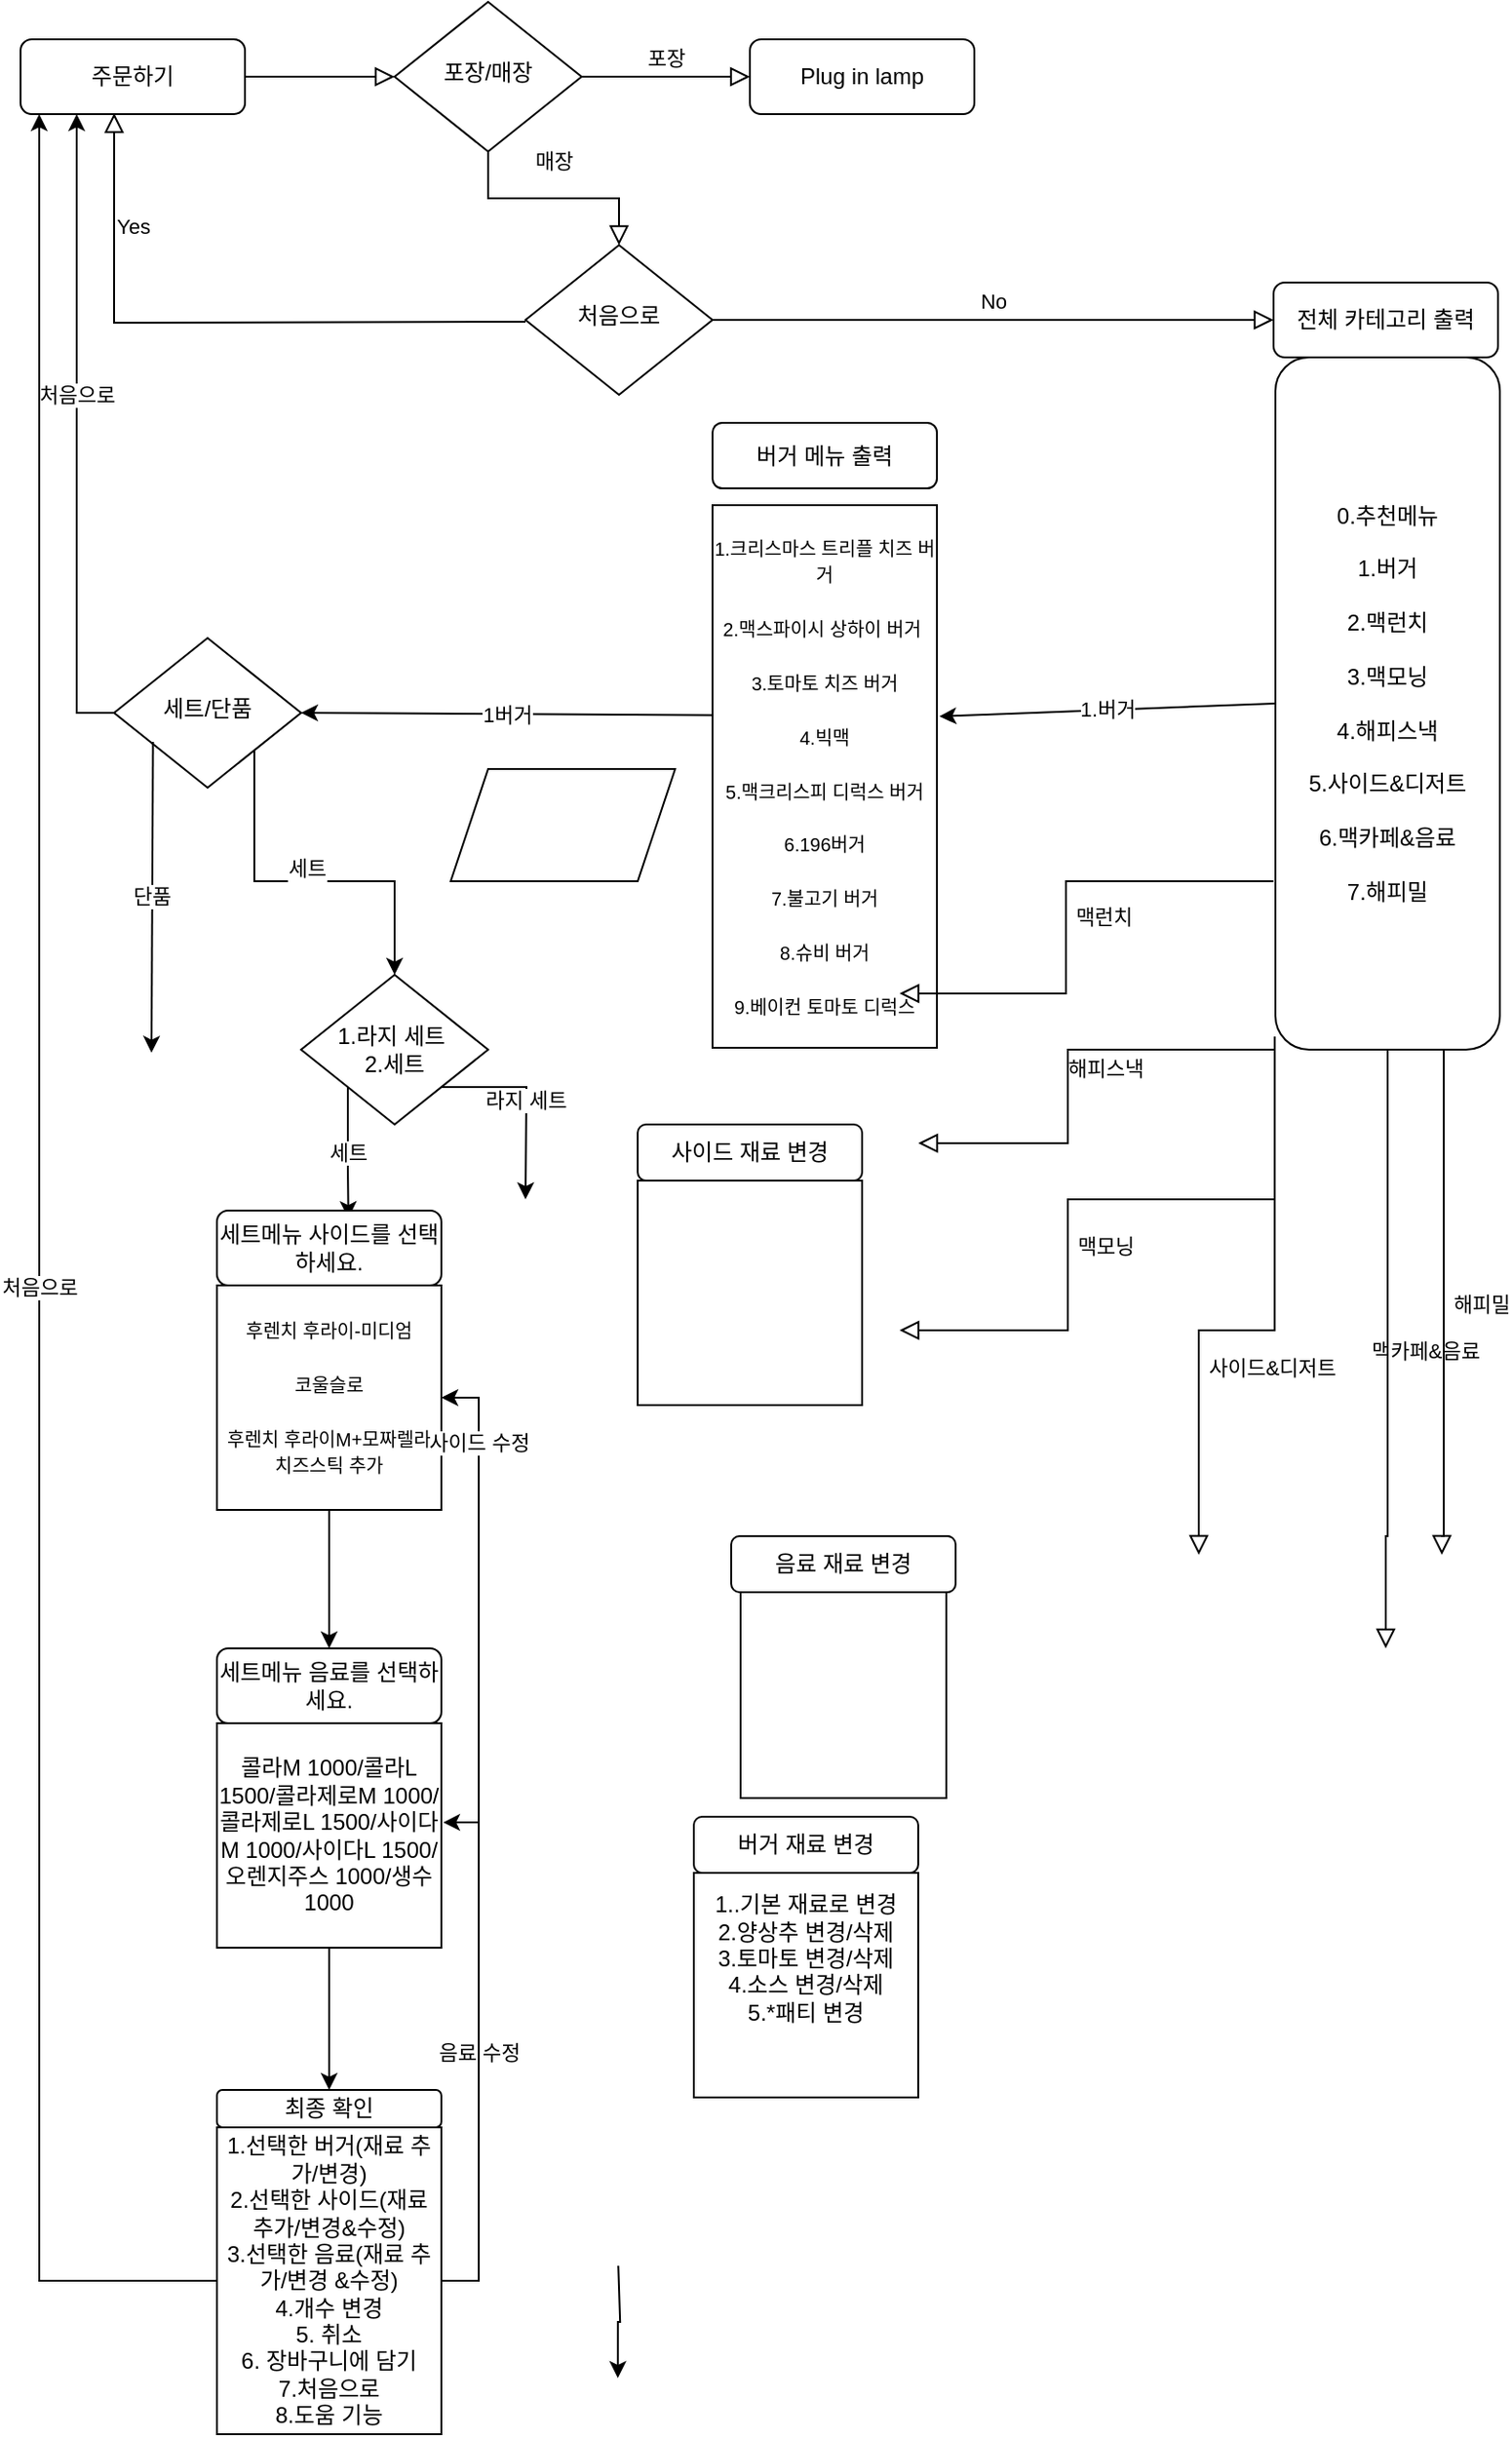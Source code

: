 <mxfile version="25.0.1">
  <diagram id="C5RBs43oDa-KdzZeNtuy" name="Page-1">
    <mxGraphModel dx="560" dy="771" grid="1" gridSize="10" guides="1" tooltips="1" connect="1" arrows="1" fold="1" page="1" pageScale="1" pageWidth="827" pageHeight="1169" math="0" shadow="0">
      <root>
        <mxCell id="WIyWlLk6GJQsqaUBKTNV-0" />
        <mxCell id="WIyWlLk6GJQsqaUBKTNV-1" parent="WIyWlLk6GJQsqaUBKTNV-0" />
        <mxCell id="WIyWlLk6GJQsqaUBKTNV-2" value="" style="rounded=0;html=1;jettySize=auto;orthogonalLoop=1;fontSize=11;endArrow=block;endFill=0;endSize=8;strokeWidth=1;shadow=0;labelBackgroundColor=none;edgeStyle=orthogonalEdgeStyle;" parent="WIyWlLk6GJQsqaUBKTNV-1" source="WIyWlLk6GJQsqaUBKTNV-3" target="WIyWlLk6GJQsqaUBKTNV-6" edge="1">
          <mxGeometry relative="1" as="geometry" />
        </mxCell>
        <mxCell id="WIyWlLk6GJQsqaUBKTNV-3" value="주문하기" style="rounded=1;whiteSpace=wrap;html=1;fontSize=12;glass=0;strokeWidth=1;shadow=0;" parent="WIyWlLk6GJQsqaUBKTNV-1" vertex="1">
          <mxGeometry x="30" y="20" width="120" height="40" as="geometry" />
        </mxCell>
        <mxCell id="WIyWlLk6GJQsqaUBKTNV-4" value="매장" style="rounded=0;html=1;jettySize=auto;orthogonalLoop=1;fontSize=11;endArrow=block;endFill=0;endSize=8;strokeWidth=1;shadow=0;labelBackgroundColor=none;edgeStyle=orthogonalEdgeStyle;" parent="WIyWlLk6GJQsqaUBKTNV-1" source="WIyWlLk6GJQsqaUBKTNV-6" target="WIyWlLk6GJQsqaUBKTNV-10" edge="1">
          <mxGeometry y="20" relative="1" as="geometry">
            <mxPoint as="offset" />
          </mxGeometry>
        </mxCell>
        <mxCell id="WIyWlLk6GJQsqaUBKTNV-5" value="포장" style="edgeStyle=orthogonalEdgeStyle;rounded=0;html=1;jettySize=auto;orthogonalLoop=1;fontSize=11;endArrow=block;endFill=0;endSize=8;strokeWidth=1;shadow=0;labelBackgroundColor=none;" parent="WIyWlLk6GJQsqaUBKTNV-1" source="WIyWlLk6GJQsqaUBKTNV-6" target="WIyWlLk6GJQsqaUBKTNV-7" edge="1">
          <mxGeometry y="10" relative="1" as="geometry">
            <mxPoint as="offset" />
          </mxGeometry>
        </mxCell>
        <mxCell id="WIyWlLk6GJQsqaUBKTNV-6" value="포장/매장" style="rhombus;whiteSpace=wrap;html=1;shadow=0;fontFamily=Helvetica;fontSize=12;align=center;strokeWidth=1;spacing=6;spacingTop=-4;" parent="WIyWlLk6GJQsqaUBKTNV-1" vertex="1">
          <mxGeometry x="230" width="100" height="80" as="geometry" />
        </mxCell>
        <mxCell id="WIyWlLk6GJQsqaUBKTNV-7" value="Plug in lamp" style="rounded=1;whiteSpace=wrap;html=1;fontSize=12;glass=0;strokeWidth=1;shadow=0;" parent="WIyWlLk6GJQsqaUBKTNV-1" vertex="1">
          <mxGeometry x="420" y="20" width="120" height="40" as="geometry" />
        </mxCell>
        <mxCell id="WIyWlLk6GJQsqaUBKTNV-9" value="No" style="edgeStyle=orthogonalEdgeStyle;rounded=0;html=1;jettySize=auto;orthogonalLoop=1;fontSize=11;endArrow=block;endFill=0;endSize=8;strokeWidth=1;shadow=0;labelBackgroundColor=none;" parent="WIyWlLk6GJQsqaUBKTNV-1" source="WIyWlLk6GJQsqaUBKTNV-10" target="WIyWlLk6GJQsqaUBKTNV-12" edge="1">
          <mxGeometry y="10" relative="1" as="geometry">
            <mxPoint as="offset" />
          </mxGeometry>
        </mxCell>
        <mxCell id="WIyWlLk6GJQsqaUBKTNV-10" value="처음으로" style="rhombus;whiteSpace=wrap;html=1;shadow=0;fontFamily=Helvetica;fontSize=12;align=center;strokeWidth=1;spacing=6;spacingTop=-4;" parent="WIyWlLk6GJQsqaUBKTNV-1" vertex="1">
          <mxGeometry x="300" y="130" width="100" height="80" as="geometry" />
        </mxCell>
        <mxCell id="WIyWlLk6GJQsqaUBKTNV-11" value="&lt;div&gt;0.추천메뉴&lt;/div&gt;&lt;div&gt;&lt;br&gt;&lt;/div&gt;1.버거&lt;div&gt;&lt;br&gt;&lt;div&gt;&lt;div&gt;2.맥런치&lt;/div&gt;&lt;/div&gt;&lt;div&gt;&lt;/div&gt;&lt;div&gt;&lt;br&gt;&lt;/div&gt;3.맥모닝&lt;div&gt;&lt;br&gt;&lt;/div&gt;&lt;div&gt;4.해피스낵&lt;/div&gt;&lt;div&gt;&lt;br&gt;&lt;/div&gt;&lt;div&gt;5.사이드&amp;amp;디저트&lt;/div&gt;&lt;div&gt;&lt;br&gt;&lt;/div&gt;&lt;div&gt;6.맥카페&amp;amp;음료&lt;/div&gt;&lt;div&gt;&lt;br&gt;&lt;/div&gt;&lt;div&gt;7.해피밀&lt;/div&gt;&lt;/div&gt;" style="rounded=1;whiteSpace=wrap;html=1;fontSize=12;glass=0;strokeWidth=1;shadow=0;" parent="WIyWlLk6GJQsqaUBKTNV-1" vertex="1">
          <mxGeometry x="701" y="190" width="120" height="370" as="geometry" />
        </mxCell>
        <mxCell id="WIyWlLk6GJQsqaUBKTNV-12" value="전체 카테고리 출력" style="rounded=1;whiteSpace=wrap;html=1;fontSize=12;glass=0;strokeWidth=1;shadow=0;" parent="WIyWlLk6GJQsqaUBKTNV-1" vertex="1">
          <mxGeometry x="700" y="150" width="120" height="40" as="geometry" />
        </mxCell>
        <mxCell id="9iSrUkW6Ipre5doRhSkS-3" value="" style="shape=parallelogram;perimeter=parallelogramPerimeter;whiteSpace=wrap;html=1;fixedSize=1;" vertex="1" parent="WIyWlLk6GJQsqaUBKTNV-1">
          <mxGeometry x="260" y="410" width="120" height="60" as="geometry" />
        </mxCell>
        <mxCell id="9iSrUkW6Ipre5doRhSkS-5" value="Yes" style="rounded=0;html=1;jettySize=auto;orthogonalLoop=1;fontSize=11;endArrow=block;endFill=0;endSize=8;strokeWidth=1;shadow=0;labelBackgroundColor=none;edgeStyle=orthogonalEdgeStyle;entryX=0.417;entryY=0.987;entryDx=0;entryDy=0;entryPerimeter=0;" edge="1" parent="WIyWlLk6GJQsqaUBKTNV-1" target="WIyWlLk6GJQsqaUBKTNV-3">
          <mxGeometry x="0.635" y="-10" relative="1" as="geometry">
            <mxPoint as="offset" />
            <mxPoint x="300" y="171" as="sourcePoint" />
            <mxPoint x="60" y="350" as="targetPoint" />
          </mxGeometry>
        </mxCell>
        <mxCell id="9iSrUkW6Ipre5doRhSkS-7" value="&lt;font style=&quot;font-size: 10px;&quot;&gt;1.크리스마스 트리플 치즈 버거&lt;/font&gt;&lt;div&gt;&lt;font style=&quot;font-size: 10px;&quot;&gt;&lt;br&gt;&lt;/font&gt;&lt;/div&gt;&lt;div&gt;&lt;font style=&quot;font-size: 10px;&quot;&gt;2.맥스파이시 상하이 버거&amp;nbsp;&lt;/font&gt;&lt;/div&gt;&lt;div&gt;&lt;font style=&quot;font-size: 10px;&quot;&gt;&lt;br&gt;&lt;/font&gt;&lt;/div&gt;&lt;div&gt;&lt;font style=&quot;font-size: 10px;&quot;&gt;3.토마토 치즈 버거&lt;/font&gt;&lt;/div&gt;&lt;div&gt;&lt;font style=&quot;font-size: 10px;&quot;&gt;&lt;br&gt;&lt;/font&gt;&lt;/div&gt;&lt;div&gt;&lt;font style=&quot;font-size: 10px;&quot;&gt;4.빅맥&lt;/font&gt;&lt;/div&gt;&lt;div&gt;&lt;font style=&quot;font-size: 10px;&quot;&gt;&lt;br&gt;&lt;/font&gt;&lt;/div&gt;&lt;div&gt;&lt;font style=&quot;font-size: 10px;&quot;&gt;5.맥크리스피 디럭스 버거&lt;/font&gt;&lt;/div&gt;&lt;div&gt;&lt;font style=&quot;font-size: 10px;&quot;&gt;&lt;br&gt;&lt;/font&gt;&lt;/div&gt;&lt;div&gt;&lt;font style=&quot;font-size: 10px;&quot;&gt;6.196버거&lt;/font&gt;&lt;/div&gt;&lt;div&gt;&lt;font style=&quot;font-size: 10px;&quot;&gt;&lt;br&gt;&lt;/font&gt;&lt;/div&gt;&lt;div&gt;&lt;font style=&quot;font-size: 10px;&quot;&gt;7.불고기 버거&lt;/font&gt;&lt;/div&gt;&lt;div&gt;&lt;font style=&quot;font-size: 10px;&quot;&gt;&lt;br&gt;&lt;/font&gt;&lt;/div&gt;&lt;div&gt;&lt;font style=&quot;font-size: 10px;&quot;&gt;8.슈비 버거&lt;/font&gt;&lt;/div&gt;&lt;div&gt;&lt;font style=&quot;font-size: 10px;&quot;&gt;&lt;br&gt;&lt;/font&gt;&lt;/div&gt;&lt;div&gt;&lt;font style=&quot;font-size: 10px;&quot;&gt;9.베이컨 토마토 디럭스&lt;/font&gt;&lt;/div&gt;" style="rounded=0;whiteSpace=wrap;html=1;align=center;" vertex="1" parent="WIyWlLk6GJQsqaUBKTNV-1">
          <mxGeometry x="400" y="269" width="120" height="290" as="geometry" />
        </mxCell>
        <mxCell id="9iSrUkW6Ipre5doRhSkS-63" value="&#xa;&lt;span style=&quot;color: rgb(0, 0, 0); font-family: Helvetica; font-size: 11px; font-style: normal; font-variant-ligatures: normal; font-variant-caps: normal; font-weight: 400; letter-spacing: normal; orphans: 2; text-align: center; text-indent: 0px; text-transform: none; widows: 2; word-spacing: 0px; -webkit-text-stroke-width: 0px; white-space: nowrap; background-color: rgb(255, 255, 255); text-decoration-thickness: initial; text-decoration-style: initial; text-decoration-color: initial; display: inline !important; float: none;&quot;&gt;세트&lt;/span&gt;&#xa;&#xa;" style="edgeStyle=orthogonalEdgeStyle;rounded=0;orthogonalLoop=1;jettySize=auto;html=1;exitX=1;exitY=1;exitDx=0;exitDy=0;entryX=0.5;entryY=0;entryDx=0;entryDy=0;" edge="1" parent="WIyWlLk6GJQsqaUBKTNV-1" source="9iSrUkW6Ipre5doRhSkS-8" target="9iSrUkW6Ipre5doRhSkS-30">
          <mxGeometry relative="1" as="geometry" />
        </mxCell>
        <mxCell id="9iSrUkW6Ipre5doRhSkS-8" value="세트/단품" style="rhombus;whiteSpace=wrap;html=1;shadow=0;fontFamily=Helvetica;fontSize=12;align=center;strokeWidth=1;spacing=6;spacingTop=-4;" vertex="1" parent="WIyWlLk6GJQsqaUBKTNV-1">
          <mxGeometry x="80" y="340" width="100" height="80" as="geometry" />
        </mxCell>
        <mxCell id="9iSrUkW6Ipre5doRhSkS-17" value="1.버거" style="endArrow=classic;html=1;rounded=0;entryX=0.986;entryY=0.614;entryDx=0;entryDy=0;entryPerimeter=0;exitX=0;exitY=0.5;exitDx=0;exitDy=0;" edge="1" parent="WIyWlLk6GJQsqaUBKTNV-1" source="WIyWlLk6GJQsqaUBKTNV-11">
          <mxGeometry width="50" height="50" relative="1" as="geometry">
            <mxPoint x="692" y="382" as="sourcePoint" />
            <mxPoint x="521.32" y="381.92" as="targetPoint" />
          </mxGeometry>
        </mxCell>
        <mxCell id="9iSrUkW6Ipre5doRhSkS-18" value="1버거" style="endArrow=classic;html=1;rounded=0;entryX=1;entryY=0.5;entryDx=0;entryDy=0;exitX=0;exitY=0.387;exitDx=0;exitDy=0;exitPerimeter=0;" edge="1" parent="WIyWlLk6GJQsqaUBKTNV-1" source="9iSrUkW6Ipre5doRhSkS-7" target="9iSrUkW6Ipre5doRhSkS-8">
          <mxGeometry width="50" height="50" relative="1" as="geometry">
            <mxPoint x="358.68" y="390.54" as="sourcePoint" />
            <mxPoint x="180.0" y="389.46" as="targetPoint" />
          </mxGeometry>
        </mxCell>
        <mxCell id="9iSrUkW6Ipre5doRhSkS-21" value="단품" style="endArrow=classic;html=1;rounded=0;exitX=0.208;exitY=0.693;exitDx=0;exitDy=0;exitPerimeter=0;" edge="1" parent="WIyWlLk6GJQsqaUBKTNV-1" source="9iSrUkW6Ipre5doRhSkS-8">
          <mxGeometry width="50" height="50" relative="1" as="geometry">
            <mxPoint x="100" y="403" as="sourcePoint" />
            <mxPoint x="100" y="561.667" as="targetPoint" />
          </mxGeometry>
        </mxCell>
        <mxCell id="9iSrUkW6Ipre5doRhSkS-22" value="처음으로" style="endArrow=classic;html=1;rounded=0;entryX=0.25;entryY=1;entryDx=0;entryDy=0;exitX=0;exitY=0.5;exitDx=0;exitDy=0;" edge="1" parent="WIyWlLk6GJQsqaUBKTNV-1" source="9iSrUkW6Ipre5doRhSkS-8" target="WIyWlLk6GJQsqaUBKTNV-3">
          <mxGeometry x="0.118" width="50" height="50" relative="1" as="geometry">
            <mxPoint x="60" y="400" as="sourcePoint" />
            <mxPoint x="60" y="391.667" as="targetPoint" />
            <Array as="points">
              <mxPoint x="60" y="380" />
            </Array>
            <mxPoint as="offset" />
          </mxGeometry>
        </mxCell>
        <mxCell id="9iSrUkW6Ipre5doRhSkS-23" value="맥런치" style="rounded=0;html=1;jettySize=auto;orthogonalLoop=1;fontSize=11;endArrow=block;endFill=0;endSize=8;strokeWidth=1;shadow=0;labelBackgroundColor=none;edgeStyle=orthogonalEdgeStyle;" edge="1" parent="WIyWlLk6GJQsqaUBKTNV-1">
          <mxGeometry y="20" relative="1" as="geometry">
            <mxPoint as="offset" />
            <mxPoint x="700" y="470.0" as="sourcePoint" />
            <mxPoint x="500" y="530" as="targetPoint" />
            <Array as="points">
              <mxPoint x="589" y="470" />
            </Array>
          </mxGeometry>
        </mxCell>
        <mxCell id="9iSrUkW6Ipre5doRhSkS-24" value="맥모닝" style="rounded=0;html=1;jettySize=auto;orthogonalLoop=1;fontSize=11;endArrow=block;endFill=0;endSize=8;strokeWidth=1;shadow=0;labelBackgroundColor=none;edgeStyle=orthogonalEdgeStyle;" edge="1" parent="WIyWlLk6GJQsqaUBKTNV-1">
          <mxGeometry y="20" relative="1" as="geometry">
            <mxPoint as="offset" />
            <mxPoint x="701" y="640.0" as="sourcePoint" />
            <mxPoint x="500" y="710" as="targetPoint" />
            <Array as="points">
              <mxPoint x="590" y="640" />
            </Array>
          </mxGeometry>
        </mxCell>
        <mxCell id="9iSrUkW6Ipre5doRhSkS-25" value="사이드&amp;amp;디저트" style="rounded=0;html=1;jettySize=auto;orthogonalLoop=1;fontSize=11;endArrow=block;endFill=0;endSize=8;strokeWidth=1;shadow=0;labelBackgroundColor=none;edgeStyle=orthogonalEdgeStyle;exitX=-0.003;exitY=0.981;exitDx=0;exitDy=0;exitPerimeter=0;" edge="1" parent="WIyWlLk6GJQsqaUBKTNV-1" source="WIyWlLk6GJQsqaUBKTNV-11">
          <mxGeometry y="20" relative="1" as="geometry">
            <mxPoint as="offset" />
            <mxPoint x="700" y="690" as="sourcePoint" />
            <mxPoint x="660.03" y="830" as="targetPoint" />
            <Array as="points">
              <mxPoint x="660" y="710" />
            </Array>
          </mxGeometry>
        </mxCell>
        <mxCell id="9iSrUkW6Ipre5doRhSkS-26" value="해피스낵" style="rounded=0;html=1;jettySize=auto;orthogonalLoop=1;fontSize=11;endArrow=block;endFill=0;endSize=8;strokeWidth=1;shadow=0;labelBackgroundColor=none;edgeStyle=orthogonalEdgeStyle;" edge="1" parent="WIyWlLk6GJQsqaUBKTNV-1">
          <mxGeometry y="20" relative="1" as="geometry">
            <mxPoint as="offset" />
            <mxPoint x="701" y="560.0" as="sourcePoint" />
            <mxPoint x="510" y="610" as="targetPoint" />
            <Array as="points">
              <mxPoint x="590" y="560" />
            </Array>
          </mxGeometry>
        </mxCell>
        <mxCell id="9iSrUkW6Ipre5doRhSkS-27" value="맥카페&amp;amp;음료" style="rounded=0;html=1;jettySize=auto;orthogonalLoop=1;fontSize=11;endArrow=block;endFill=0;endSize=8;strokeWidth=1;shadow=0;labelBackgroundColor=none;edgeStyle=orthogonalEdgeStyle;exitX=0.5;exitY=1;exitDx=0;exitDy=0;" edge="1" parent="WIyWlLk6GJQsqaUBKTNV-1" source="WIyWlLk6GJQsqaUBKTNV-11">
          <mxGeometry y="20" relative="1" as="geometry">
            <mxPoint as="offset" />
            <mxPoint x="761" y="760.0" as="sourcePoint" />
            <mxPoint x="760" y="880" as="targetPoint" />
            <Array as="points">
              <mxPoint x="761" y="820" />
              <mxPoint x="760" y="820" />
            </Array>
          </mxGeometry>
        </mxCell>
        <mxCell id="9iSrUkW6Ipre5doRhSkS-28" value="해피밀" style="rounded=0;html=1;jettySize=auto;orthogonalLoop=1;fontSize=11;endArrow=block;endFill=0;endSize=8;strokeWidth=1;shadow=0;labelBackgroundColor=none;edgeStyle=orthogonalEdgeStyle;exitX=0.75;exitY=1;exitDx=0;exitDy=0;" edge="1" parent="WIyWlLk6GJQsqaUBKTNV-1" source="WIyWlLk6GJQsqaUBKTNV-11">
          <mxGeometry y="20" relative="1" as="geometry">
            <mxPoint as="offset" />
            <mxPoint x="801" y="760.0" as="sourcePoint" />
            <mxPoint x="790" y="830" as="targetPoint" />
            <Array as="points">
              <mxPoint x="791" y="820" />
              <mxPoint x="790" y="820" />
            </Array>
          </mxGeometry>
        </mxCell>
        <mxCell id="9iSrUkW6Ipre5doRhSkS-62" value="&lt;span style=&quot;color: rgb(0, 0, 0); font-family: Helvetica; font-size: 11px; font-style: normal; font-variant-ligatures: normal; font-variant-caps: normal; font-weight: 400; letter-spacing: normal; orphans: 2; text-align: center; text-indent: 0px; text-transform: none; widows: 2; word-spacing: 0px; -webkit-text-stroke-width: 0px; white-space: nowrap; background-color: rgb(255, 255, 255); text-decoration-thickness: initial; text-decoration-style: initial; text-decoration-color: initial; display: inline !important; float: none;&quot;&gt;라지 세트&lt;/span&gt;" style="edgeStyle=orthogonalEdgeStyle;rounded=0;orthogonalLoop=1;jettySize=auto;html=1;exitX=1;exitY=1;exitDx=0;exitDy=0;" edge="1" parent="WIyWlLk6GJQsqaUBKTNV-1" source="9iSrUkW6Ipre5doRhSkS-30">
          <mxGeometry relative="1" as="geometry">
            <mxPoint x="300" y="640" as="targetPoint" />
          </mxGeometry>
        </mxCell>
        <mxCell id="9iSrUkW6Ipre5doRhSkS-30" value="&lt;div&gt;&lt;span style=&quot;background-color: initial;&quot;&gt;1.라지 세트&amp;nbsp;&lt;/span&gt;&lt;/div&gt;&lt;div&gt;&lt;span style=&quot;background-color: initial;&quot;&gt;2.세트&lt;/span&gt;&lt;/div&gt;" style="rhombus;whiteSpace=wrap;html=1;" vertex="1" parent="WIyWlLk6GJQsqaUBKTNV-1">
          <mxGeometry x="180" y="520" width="100" height="80" as="geometry" />
        </mxCell>
        <mxCell id="9iSrUkW6Ipre5doRhSkS-50" style="edgeStyle=orthogonalEdgeStyle;rounded=0;orthogonalLoop=1;jettySize=auto;html=1;" edge="1" parent="WIyWlLk6GJQsqaUBKTNV-1">
          <mxGeometry relative="1" as="geometry">
            <mxPoint x="349.38" y="1270" as="targetPoint" />
            <mxPoint x="349.62" y="1210" as="sourcePoint" />
            <Array as="points">
              <mxPoint x="350.62" y="1210" />
              <mxPoint x="350.62" y="1240" />
              <mxPoint x="349.62" y="1240" />
            </Array>
          </mxGeometry>
        </mxCell>
        <mxCell id="9iSrUkW6Ipre5doRhSkS-46" value="버거 메뉴 출력" style="rounded=1;whiteSpace=wrap;html=1;" vertex="1" parent="WIyWlLk6GJQsqaUBKTNV-1">
          <mxGeometry x="400" y="225" width="120" height="35" as="geometry" />
        </mxCell>
        <mxCell id="9iSrUkW6Ipre5doRhSkS-64" value="&lt;span style=&quot;color: rgb(0, 0, 0); font-family: Helvetica; font-size: 11px; font-style: normal; font-variant-ligatures: normal; font-variant-caps: normal; font-weight: 400; letter-spacing: normal; orphans: 2; text-align: center; text-indent: 0px; text-transform: none; widows: 2; word-spacing: 0px; -webkit-text-stroke-width: 0px; white-space: nowrap; background-color: rgb(255, 255, 255); text-decoration-thickness: initial; text-decoration-style: initial; text-decoration-color: initial; display: inline !important; float: none;&quot;&gt;세트&lt;/span&gt;" style="edgeStyle=orthogonalEdgeStyle;rounded=0;orthogonalLoop=1;jettySize=auto;html=1;exitX=0;exitY=1;exitDx=0;exitDy=0;entryX=0.586;entryY=0.102;entryDx=0;entryDy=0;entryPerimeter=0;" edge="1" parent="WIyWlLk6GJQsqaUBKTNV-1" source="9iSrUkW6Ipre5doRhSkS-30" target="9iSrUkW6Ipre5doRhSkS-48">
          <mxGeometry relative="1" as="geometry" />
        </mxCell>
        <mxCell id="9iSrUkW6Ipre5doRhSkS-65" value="처음으로" style="edgeStyle=orthogonalEdgeStyle;rounded=0;orthogonalLoop=1;jettySize=auto;html=1;exitX=0;exitY=0.5;exitDx=0;exitDy=0;entryX=0.083;entryY=1;entryDx=0;entryDy=0;entryPerimeter=0;" edge="1" parent="WIyWlLk6GJQsqaUBKTNV-1" source="9iSrUkW6Ipre5doRhSkS-55" target="WIyWlLk6GJQsqaUBKTNV-3">
          <mxGeometry relative="1" as="geometry" />
        </mxCell>
        <mxCell id="9iSrUkW6Ipre5doRhSkS-78" value="" style="group" vertex="1" connectable="0" parent="WIyWlLk6GJQsqaUBKTNV-1">
          <mxGeometry x="135" y="646" width="120" height="654" as="geometry" />
        </mxCell>
        <mxCell id="9iSrUkW6Ipre5doRhSkS-60" style="edgeStyle=orthogonalEdgeStyle;rounded=0;orthogonalLoop=1;jettySize=auto;html=1;exitX=0.5;exitY=1;exitDx=0;exitDy=0;entryX=0.5;entryY=0;entryDx=0;entryDy=0;" edge="1" parent="9iSrUkW6Ipre5doRhSkS-78" source="9iSrUkW6Ipre5doRhSkS-45" target="9iSrUkW6Ipre5doRhSkS-49">
          <mxGeometry relative="1" as="geometry" />
        </mxCell>
        <mxCell id="9iSrUkW6Ipre5doRhSkS-45" value="&lt;div&gt;&lt;span style=&quot;background-color: initial;&quot;&gt;&lt;font style=&quot;font-size: 10px;&quot;&gt;후렌치 후라이-미디엄&lt;/font&gt;&lt;/span&gt;&lt;/div&gt;&lt;div&gt;&lt;font style=&quot;font-size: 10px;&quot;&gt;&lt;br&gt;&lt;/font&gt;&lt;/div&gt;&lt;div&gt;&lt;font style=&quot;font-size: 10px;&quot;&gt;코울슬로&lt;/font&gt;&lt;/div&gt;&lt;div&gt;&lt;font style=&quot;font-size: 10px;&quot;&gt;&lt;br&gt;&lt;/font&gt;&lt;/div&gt;&lt;div&gt;&lt;font style=&quot;font-size: 10px;&quot;&gt;후렌치 후라이M+모짜렐라 치즈스틱 추가&lt;/font&gt;&lt;/div&gt;" style="whiteSpace=wrap;html=1;aspect=fixed;" vertex="1" parent="9iSrUkW6Ipre5doRhSkS-78">
          <mxGeometry y="40" width="120" height="120" as="geometry" />
        </mxCell>
        <mxCell id="9iSrUkW6Ipre5doRhSkS-48" value="세트메뉴 사이드를 선택하세요." style="rounded=1;whiteSpace=wrap;html=1;" vertex="1" parent="9iSrUkW6Ipre5doRhSkS-78">
          <mxGeometry width="120" height="40" as="geometry" />
        </mxCell>
        <mxCell id="9iSrUkW6Ipre5doRhSkS-49" value="세트메뉴 음료를 선택하세요." style="rounded=1;whiteSpace=wrap;html=1;" vertex="1" parent="9iSrUkW6Ipre5doRhSkS-78">
          <mxGeometry y="234" width="120" height="40" as="geometry" />
        </mxCell>
        <mxCell id="9iSrUkW6Ipre5doRhSkS-53" value="최종 확인" style="rounded=1;whiteSpace=wrap;html=1;" vertex="1" parent="9iSrUkW6Ipre5doRhSkS-78">
          <mxGeometry y="470" width="120" height="20" as="geometry" />
        </mxCell>
        <mxCell id="9iSrUkW6Ipre5doRhSkS-55" value="1.선택한 버거(재료 추가/변경)&lt;div&gt;2.선택한 사이드(재료 추가/변경&amp;amp;수정)&lt;/div&gt;&lt;div&gt;3.선택한 음료(재료 추가/변경 &amp;amp;수정)&lt;/div&gt;&lt;div&gt;4.개수 변경&lt;/div&gt;&lt;div&gt;5. 취소&lt;/div&gt;&lt;div&gt;6. 장바구니에 담기&lt;/div&gt;&lt;div&gt;7.처음으로&lt;/div&gt;&lt;div&gt;8.도움 기능&lt;/div&gt;" style="whiteSpace=wrap;html=1;" vertex="1" parent="9iSrUkW6Ipre5doRhSkS-78">
          <mxGeometry y="490" width="120" height="164" as="geometry" />
        </mxCell>
        <mxCell id="9iSrUkW6Ipre5doRhSkS-59" style="edgeStyle=orthogonalEdgeStyle;rounded=0;orthogonalLoop=1;jettySize=auto;html=1;exitX=0.5;exitY=1;exitDx=0;exitDy=0;entryX=0.5;entryY=0;entryDx=0;entryDy=0;" edge="1" parent="9iSrUkW6Ipre5doRhSkS-78" source="9iSrUkW6Ipre5doRhSkS-57" target="9iSrUkW6Ipre5doRhSkS-53">
          <mxGeometry relative="1" as="geometry" />
        </mxCell>
        <mxCell id="9iSrUkW6Ipre5doRhSkS-57" value="콜라M 1000/콜라L 1500/콜라제로M 1000/콜라제로L 1500/사이다M 1000/사이다L 1500/오렌지주스 1000/생수 1000" style="whiteSpace=wrap;html=1;aspect=fixed;" vertex="1" parent="9iSrUkW6Ipre5doRhSkS-78">
          <mxGeometry y="274" width="120" height="120" as="geometry" />
        </mxCell>
        <mxCell id="9iSrUkW6Ipre5doRhSkS-66" value="음료 수정" style="edgeStyle=orthogonalEdgeStyle;rounded=0;orthogonalLoop=1;jettySize=auto;html=1;exitX=1;exitY=0.5;exitDx=0;exitDy=0;entryX=1.008;entryY=0.442;entryDx=0;entryDy=0;entryPerimeter=0;" edge="1" parent="9iSrUkW6Ipre5doRhSkS-78" source="9iSrUkW6Ipre5doRhSkS-55" target="9iSrUkW6Ipre5doRhSkS-57">
          <mxGeometry x="-0.0" relative="1" as="geometry">
            <mxPoint as="offset" />
          </mxGeometry>
        </mxCell>
        <mxCell id="9iSrUkW6Ipre5doRhSkS-67" value="사이드 수정" style="edgeStyle=orthogonalEdgeStyle;rounded=0;orthogonalLoop=1;jettySize=auto;html=1;exitX=1;exitY=0.5;exitDx=0;exitDy=0;entryX=1;entryY=0.5;entryDx=0;entryDy=0;" edge="1" parent="9iSrUkW6Ipre5doRhSkS-78" source="9iSrUkW6Ipre5doRhSkS-55" target="9iSrUkW6Ipre5doRhSkS-45">
          <mxGeometry x="0.828" relative="1" as="geometry">
            <mxPoint as="offset" />
          </mxGeometry>
        </mxCell>
        <mxCell id="9iSrUkW6Ipre5doRhSkS-85" value="" style="group" vertex="1" connectable="0" parent="WIyWlLk6GJQsqaUBKTNV-1">
          <mxGeometry x="390" y="970" width="120" height="150" as="geometry" />
        </mxCell>
        <mxCell id="9iSrUkW6Ipre5doRhSkS-56" value="1..기본 재료로 변경&lt;div&gt;2.양상추 변경/삭제&lt;/div&gt;&lt;div&gt;3.토마토 변경/삭제&lt;/div&gt;&lt;div&gt;4.소스 변경/삭제&lt;/div&gt;&lt;div&gt;5.*패티 변경&lt;/div&gt;&lt;div&gt;&lt;br&gt;&lt;/div&gt;&lt;div&gt;&lt;br&gt;&lt;/div&gt;" style="whiteSpace=wrap;html=1;aspect=fixed;" vertex="1" parent="9iSrUkW6Ipre5doRhSkS-85">
          <mxGeometry y="30" width="120" height="120" as="geometry" />
        </mxCell>
        <mxCell id="9iSrUkW6Ipre5doRhSkS-72" value="버거 재료 변경" style="rounded=1;whiteSpace=wrap;html=1;" vertex="1" parent="9iSrUkW6Ipre5doRhSkS-85">
          <mxGeometry width="120" height="30" as="geometry" />
        </mxCell>
        <mxCell id="9iSrUkW6Ipre5doRhSkS-86" value="" style="group" vertex="1" connectable="0" parent="WIyWlLk6GJQsqaUBKTNV-1">
          <mxGeometry x="360" y="600" width="120" height="150" as="geometry" />
        </mxCell>
        <mxCell id="9iSrUkW6Ipre5doRhSkS-70" value="사이드 재료 변경" style="rounded=1;whiteSpace=wrap;html=1;" vertex="1" parent="9iSrUkW6Ipre5doRhSkS-86">
          <mxGeometry width="120" height="30" as="geometry" />
        </mxCell>
        <mxCell id="9iSrUkW6Ipre5doRhSkS-83" value="" style="whiteSpace=wrap;html=1;aspect=fixed;" vertex="1" parent="9iSrUkW6Ipre5doRhSkS-86">
          <mxGeometry y="30" width="120" height="120" as="geometry" />
        </mxCell>
        <mxCell id="9iSrUkW6Ipre5doRhSkS-88" value="" style="group" vertex="1" connectable="0" parent="WIyWlLk6GJQsqaUBKTNV-1">
          <mxGeometry x="410" y="820" width="120" height="140" as="geometry" />
        </mxCell>
        <mxCell id="9iSrUkW6Ipre5doRhSkS-71" value="음료 재료 변경" style="rounded=1;whiteSpace=wrap;html=1;" vertex="1" parent="9iSrUkW6Ipre5doRhSkS-88">
          <mxGeometry width="120" height="30" as="geometry" />
        </mxCell>
        <mxCell id="9iSrUkW6Ipre5doRhSkS-82" value="" style="whiteSpace=wrap;html=1;aspect=fixed;" vertex="1" parent="9iSrUkW6Ipre5doRhSkS-88">
          <mxGeometry x="5" y="30" width="110" height="110" as="geometry" />
        </mxCell>
      </root>
    </mxGraphModel>
  </diagram>
</mxfile>
